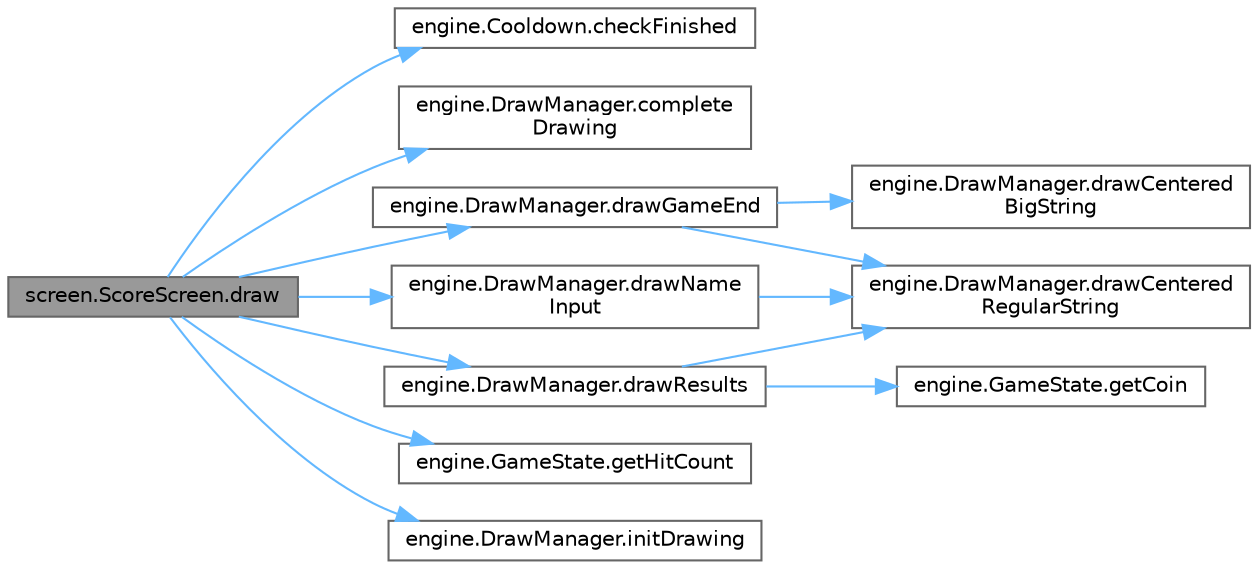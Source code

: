 digraph "screen.ScoreScreen.draw"
{
 // LATEX_PDF_SIZE
  bgcolor="transparent";
  edge [fontname=Helvetica,fontsize=10,labelfontname=Helvetica,labelfontsize=10];
  node [fontname=Helvetica,fontsize=10,shape=box,height=0.2,width=0.4];
  rankdir="LR";
  Node1 [id="Node000001",label="screen.ScoreScreen.draw",height=0.2,width=0.4,color="gray40", fillcolor="grey60", style="filled", fontcolor="black",tooltip="Draws the elements associated with the screen."];
  Node1 -> Node2 [id="edge1_Node000001_Node000002",color="steelblue1",style="solid",tooltip=" "];
  Node2 [id="Node000002",label="engine.Cooldown.checkFinished",height=0.2,width=0.4,color="grey40", fillcolor="white", style="filled",URL="$classengine_1_1_cooldown.html#a941db70eb870be549e8a2b1a1fdb6793",tooltip="Checks if the cooldown is finished."];
  Node1 -> Node3 [id="edge2_Node000001_Node000003",color="steelblue1",style="solid",tooltip=" "];
  Node3 [id="Node000003",label="engine.DrawManager.complete\lDrawing",height=0.2,width=0.4,color="grey40", fillcolor="white", style="filled",URL="$classengine_1_1_draw_manager.html#ad0ebafd3a3a50e5d0af5074854013cf9",tooltip="Draws the completed drawing on screen."];
  Node1 -> Node4 [id="edge3_Node000001_Node000004",color="steelblue1",style="solid",tooltip=" "];
  Node4 [id="Node000004",label="engine.DrawManager.drawGameEnd",height=0.2,width=0.4,color="grey40", fillcolor="white", style="filled",URL="$classengine_1_1_draw_manager.html#ad66e87db64bc234bbbf85e9380811ad5",tooltip="Draws basic content of game end screen."];
  Node4 -> Node5 [id="edge4_Node000004_Node000005",color="steelblue1",style="solid",tooltip=" "];
  Node5 [id="Node000005",label="engine.DrawManager.drawCentered\lBigString",height=0.2,width=0.4,color="grey40", fillcolor="white", style="filled",URL="$classengine_1_1_draw_manager.html#a01d2cd207f7553b79e0f73972acd514c",tooltip="Draws a centered string on big font."];
  Node4 -> Node6 [id="edge5_Node000004_Node000006",color="steelblue1",style="solid",tooltip=" "];
  Node6 [id="Node000006",label="engine.DrawManager.drawCentered\lRegularString",height=0.2,width=0.4,color="grey40", fillcolor="white", style="filled",URL="$classengine_1_1_draw_manager.html#a4016c7be1acc513467bcc183b5e515d0",tooltip="Draws a centered string on regular font."];
  Node1 -> Node7 [id="edge6_Node000001_Node000007",color="steelblue1",style="solid",tooltip=" "];
  Node7 [id="Node000007",label="engine.DrawManager.drawName\lInput",height=0.2,width=0.4,color="grey40", fillcolor="white", style="filled",URL="$classengine_1_1_draw_manager.html#a9646fd9ac950153ef781b91e7df6f8e5",tooltip="Draws interactive characters for name input."];
  Node7 -> Node6 [id="edge7_Node000007_Node000006",color="steelblue1",style="solid",tooltip=" "];
  Node1 -> Node8 [id="edge8_Node000001_Node000008",color="steelblue1",style="solid",tooltip=" "];
  Node8 [id="Node000008",label="engine.DrawManager.drawResults",height=0.2,width=0.4,color="grey40", fillcolor="white", style="filled",URL="$classengine_1_1_draw_manager.html#af55357396719789c8a67b8685c865a0a",tooltip="Draws game results."];
  Node8 -> Node6 [id="edge9_Node000008_Node000006",color="steelblue1",style="solid",tooltip=" "];
  Node8 -> Node9 [id="edge10_Node000008_Node000009",color="steelblue1",style="solid",tooltip=" "];
  Node9 [id="Node000009",label="engine.GameState.getCoin",height=0.2,width=0.4,color="grey40", fillcolor="white", style="filled",URL="$classengine_1_1_game_state.html#adcc1dbdd8521d082800151c75992b44f",tooltip=" "];
  Node1 -> Node10 [id="edge11_Node000001_Node000010",color="steelblue1",style="solid",tooltip=" "];
  Node10 [id="Node000010",label="engine.GameState.getHitCount",height=0.2,width=0.4,color="grey40", fillcolor="white", style="filled",URL="$classengine_1_1_game_state.html#aa4ed0dcf9e291eaae5f0ce97c0b22f99",tooltip=" "];
  Node1 -> Node11 [id="edge12_Node000001_Node000011",color="steelblue1",style="solid",tooltip=" "];
  Node11 [id="Node000011",label="engine.DrawManager.initDrawing",height=0.2,width=0.4,color="grey40", fillcolor="white", style="filled",URL="$classengine_1_1_draw_manager.html#a4e020955bc763452deba09367dbcf30d",tooltip="First part of the drawing process."];
}
